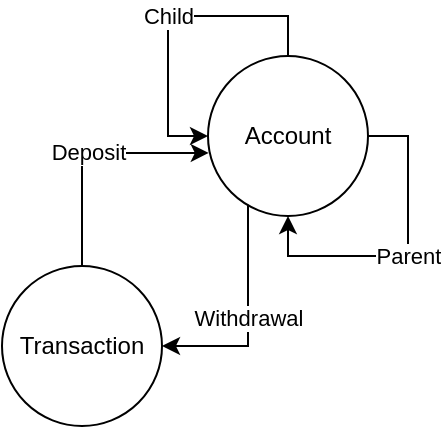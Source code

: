 <mxfile version="24.1.0" type="device">
  <diagram name="Page-1" id="iR1KHutCOTCBPxaWZv5G">
    <mxGraphModel dx="1940" dy="1174" grid="1" gridSize="10" guides="1" tooltips="1" connect="1" arrows="1" fold="1" page="1" pageScale="1" pageWidth="827" pageHeight="1169" math="0" shadow="0">
      <root>
        <mxCell id="0" />
        <mxCell id="1" parent="0" />
        <mxCell id="nFuDnUwbCqEBXc2KSdf8-1" value="Account" style="ellipse;whiteSpace=wrap;html=1;aspect=fixed;" parent="1" vertex="1">
          <mxGeometry x="415" y="502" width="80" height="80" as="geometry" />
        </mxCell>
        <mxCell id="nFuDnUwbCqEBXc2KSdf8-12" value="Child" style="edgeStyle=orthogonalEdgeStyle;rounded=0;orthogonalLoop=1;jettySize=auto;html=1;exitX=0.5;exitY=0;exitDx=0;exitDy=0;entryX=0;entryY=0.5;entryDx=0;entryDy=0;" parent="1" source="nFuDnUwbCqEBXc2KSdf8-1" target="nFuDnUwbCqEBXc2KSdf8-1" edge="1">
          <mxGeometry relative="1" as="geometry">
            <Array as="points">
              <mxPoint x="455" y="482" />
              <mxPoint x="395" y="482" />
              <mxPoint x="395" y="542" />
            </Array>
          </mxGeometry>
        </mxCell>
        <mxCell id="nFuDnUwbCqEBXc2KSdf8-13" value="Parent" style="edgeStyle=orthogonalEdgeStyle;rounded=0;orthogonalLoop=1;jettySize=auto;html=1;entryX=0.5;entryY=1;entryDx=0;entryDy=0;exitX=1;exitY=0.5;exitDx=0;exitDy=0;" parent="1" source="nFuDnUwbCqEBXc2KSdf8-1" target="nFuDnUwbCqEBXc2KSdf8-1" edge="1">
          <mxGeometry relative="1" as="geometry">
            <Array as="points">
              <mxPoint x="515" y="542" />
              <mxPoint x="515" y="602" />
              <mxPoint x="455" y="602" />
            </Array>
          </mxGeometry>
        </mxCell>
        <mxCell id="nFuDnUwbCqEBXc2KSdf8-15" value="Transaction" style="ellipse;whiteSpace=wrap;html=1;aspect=fixed;" parent="1" vertex="1">
          <mxGeometry x="312" y="607" width="80" height="80" as="geometry" />
        </mxCell>
        <mxCell id="nFuDnUwbCqEBXc2KSdf8-18" value="Deposit" style="edgeStyle=orthogonalEdgeStyle;rounded=0;orthogonalLoop=1;jettySize=auto;html=1;exitX=0.5;exitY=0;exitDx=0;exitDy=0;entryX=0.005;entryY=0.606;entryDx=0;entryDy=0;entryPerimeter=0;" parent="1" source="nFuDnUwbCqEBXc2KSdf8-15" target="nFuDnUwbCqEBXc2KSdf8-1" edge="1">
          <mxGeometry relative="1" as="geometry">
            <Array as="points">
              <mxPoint x="352" y="551" />
            </Array>
          </mxGeometry>
        </mxCell>
        <mxCell id="nFuDnUwbCqEBXc2KSdf8-19" value="Withdrawal" style="edgeStyle=orthogonalEdgeStyle;rounded=0;orthogonalLoop=1;jettySize=auto;html=1;exitX=0.25;exitY=0.93;exitDx=0;exitDy=0;exitPerimeter=0;entryX=1;entryY=0.5;entryDx=0;entryDy=0;" parent="1" source="nFuDnUwbCqEBXc2KSdf8-1" target="nFuDnUwbCqEBXc2KSdf8-15" edge="1">
          <mxGeometry relative="1" as="geometry">
            <Array as="points">
              <mxPoint x="435" y="647" />
            </Array>
          </mxGeometry>
        </mxCell>
      </root>
    </mxGraphModel>
  </diagram>
</mxfile>
